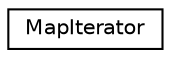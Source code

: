 digraph "Graphical Class Hierarchy"
{
 // LATEX_PDF_SIZE
  edge [fontname="Helvetica",fontsize="10",labelfontname="Helvetica",labelfontsize="10"];
  node [fontname="Helvetica",fontsize="10",shape=record];
  rankdir="LR";
  Node0 [label="MapIterator",height=0.2,width=0.4,color="black", fillcolor="white", style="filled",URL="$classMapIterator.html",tooltip=" "];
}
